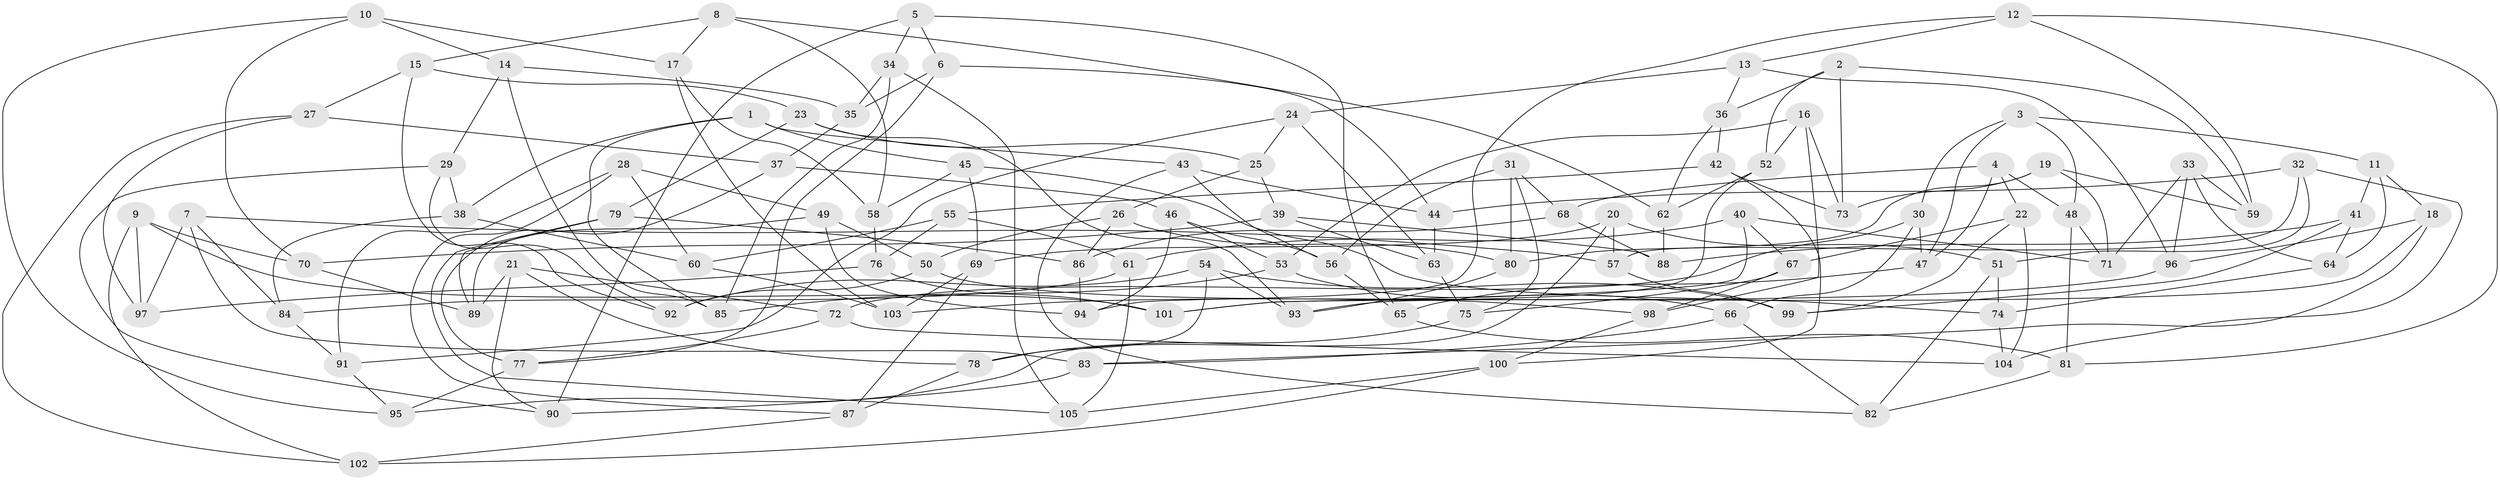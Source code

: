 // Generated by graph-tools (version 1.1) at 2025/16/03/09/25 04:16:38]
// undirected, 105 vertices, 210 edges
graph export_dot {
graph [start="1"]
  node [color=gray90,style=filled];
  1;
  2;
  3;
  4;
  5;
  6;
  7;
  8;
  9;
  10;
  11;
  12;
  13;
  14;
  15;
  16;
  17;
  18;
  19;
  20;
  21;
  22;
  23;
  24;
  25;
  26;
  27;
  28;
  29;
  30;
  31;
  32;
  33;
  34;
  35;
  36;
  37;
  38;
  39;
  40;
  41;
  42;
  43;
  44;
  45;
  46;
  47;
  48;
  49;
  50;
  51;
  52;
  53;
  54;
  55;
  56;
  57;
  58;
  59;
  60;
  61;
  62;
  63;
  64;
  65;
  66;
  67;
  68;
  69;
  70;
  71;
  72;
  73;
  74;
  75;
  76;
  77;
  78;
  79;
  80;
  81;
  82;
  83;
  84;
  85;
  86;
  87;
  88;
  89;
  90;
  91;
  92;
  93;
  94;
  95;
  96;
  97;
  98;
  99;
  100;
  101;
  102;
  103;
  104;
  105;
  1 -- 38;
  1 -- 45;
  1 -- 85;
  1 -- 43;
  2 -- 73;
  2 -- 59;
  2 -- 36;
  2 -- 52;
  3 -- 30;
  3 -- 11;
  3 -- 47;
  3 -- 48;
  4 -- 68;
  4 -- 47;
  4 -- 48;
  4 -- 22;
  5 -- 65;
  5 -- 6;
  5 -- 34;
  5 -- 90;
  6 -- 35;
  6 -- 77;
  6 -- 44;
  7 -- 83;
  7 -- 57;
  7 -- 97;
  7 -- 84;
  8 -- 17;
  8 -- 58;
  8 -- 15;
  8 -- 62;
  9 -- 102;
  9 -- 101;
  9 -- 70;
  9 -- 97;
  10 -- 14;
  10 -- 95;
  10 -- 17;
  10 -- 70;
  11 -- 18;
  11 -- 41;
  11 -- 64;
  12 -- 13;
  12 -- 94;
  12 -- 59;
  12 -- 81;
  13 -- 96;
  13 -- 24;
  13 -- 36;
  14 -- 29;
  14 -- 35;
  14 -- 85;
  15 -- 27;
  15 -- 92;
  15 -- 23;
  16 -- 73;
  16 -- 98;
  16 -- 52;
  16 -- 53;
  17 -- 103;
  17 -- 58;
  18 -- 96;
  18 -- 83;
  18 -- 93;
  19 -- 80;
  19 -- 71;
  19 -- 73;
  19 -- 59;
  20 -- 95;
  20 -- 57;
  20 -- 69;
  20 -- 51;
  21 -- 72;
  21 -- 90;
  21 -- 89;
  21 -- 78;
  22 -- 99;
  22 -- 104;
  22 -- 67;
  23 -- 25;
  23 -- 93;
  23 -- 79;
  24 -- 63;
  24 -- 25;
  24 -- 91;
  25 -- 39;
  25 -- 26;
  26 -- 50;
  26 -- 80;
  26 -- 86;
  27 -- 102;
  27 -- 97;
  27 -- 37;
  28 -- 91;
  28 -- 87;
  28 -- 60;
  28 -- 49;
  29 -- 38;
  29 -- 90;
  29 -- 92;
  30 -- 47;
  30 -- 66;
  30 -- 72;
  31 -- 56;
  31 -- 68;
  31 -- 80;
  31 -- 75;
  32 -- 44;
  32 -- 51;
  32 -- 57;
  32 -- 104;
  33 -- 71;
  33 -- 96;
  33 -- 59;
  33 -- 64;
  34 -- 35;
  34 -- 105;
  34 -- 85;
  35 -- 37;
  36 -- 42;
  36 -- 62;
  37 -- 77;
  37 -- 46;
  38 -- 84;
  38 -- 60;
  39 -- 70;
  39 -- 88;
  39 -- 63;
  40 -- 101;
  40 -- 67;
  40 -- 61;
  40 -- 71;
  41 -- 64;
  41 -- 99;
  41 -- 88;
  42 -- 55;
  42 -- 73;
  42 -- 100;
  43 -- 82;
  43 -- 56;
  43 -- 44;
  44 -- 63;
  45 -- 58;
  45 -- 74;
  45 -- 69;
  46 -- 56;
  46 -- 53;
  46 -- 94;
  47 -- 65;
  48 -- 71;
  48 -- 81;
  49 -- 50;
  49 -- 94;
  49 -- 89;
  50 -- 98;
  50 -- 92;
  51 -- 74;
  51 -- 82;
  52 -- 101;
  52 -- 62;
  53 -- 66;
  53 -- 85;
  54 -- 78;
  54 -- 93;
  54 -- 99;
  54 -- 92;
  55 -- 61;
  55 -- 76;
  55 -- 60;
  56 -- 65;
  57 -- 99;
  58 -- 76;
  60 -- 103;
  61 -- 105;
  61 -- 84;
  62 -- 88;
  63 -- 75;
  64 -- 74;
  65 -- 81;
  66 -- 83;
  66 -- 82;
  67 -- 75;
  67 -- 98;
  68 -- 86;
  68 -- 88;
  69 -- 87;
  69 -- 103;
  70 -- 89;
  72 -- 77;
  72 -- 104;
  74 -- 104;
  75 -- 78;
  76 -- 97;
  76 -- 101;
  77 -- 95;
  78 -- 87;
  79 -- 89;
  79 -- 105;
  79 -- 86;
  80 -- 93;
  81 -- 82;
  83 -- 90;
  84 -- 91;
  86 -- 94;
  87 -- 102;
  91 -- 95;
  96 -- 103;
  98 -- 100;
  100 -- 102;
  100 -- 105;
}
